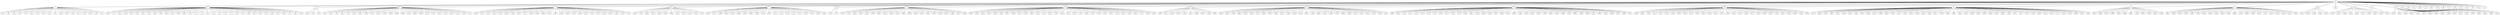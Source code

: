 
graph graphname {
    0 -- 1
0 -- 2
0 -- 3
0 -- 4
0 -- 5
0 -- 6
0 -- 7
0 -- 8
0 -- 9
0 -- 10
0 -- 11
0 -- 12
0 -- 13
0 -- 14
0 -- 15
0 -- 16
0 -- 17
0 -- 18
0 -- 19
0 -- 20
0 -- 21
0 -- 22
0 -- 23
0 -- 24
0 -- 25
0 -- 26
0 -- 27
0 -- 28
0 -- 29
0 -- 30
0 -- 31
0 -- 32
0 -- 33
0 -- 34
0 -- 35
0 -- 36
0 -- 37
1 -- 38
1 -- 39
1 -- 40
1 -- 41
1 -- 42
1 -- 43
1 -- 44
1 -- 45
1 -- 46
1 -- 47
1 -- 48
1 -- 49
1 -- 50
1 -- 51
1 -- 52
1 -- 53
1 -- 54
1 -- 55
2 -- 56
2 -- 57
2 -- 58
2 -- 59
2 -- 60
2 -- 61
2 -- 62
2 -- 63
2 -- 64
2 -- 65
2 -- 66
2 -- 67
2 -- 68
2 -- 69
2 -- 70
2 -- 71
2 -- 72
2 -- 73
2 -- 74
2 -- 75
2 -- 76
2 -- 77
2 -- 78
2 -- 79
2 -- 80
2 -- 81
2 -- 82
2 -- 83
2 -- 84
2 -- 85
2 -- 86
2 -- 87
2 -- 88
2 -- 89
3 -- 90
3 -- 91
3 -- 92
4 -- 93
4 -- 94
4 -- 95
4 -- 96
4 -- 97
4 -- 98
4 -- 99
4 -- 100
4 -- 101
4 -- 102
4 -- 103
4 -- 104
4 -- 105
4 -- 106
4 -- 107
4 -- 108
4 -- 109
4 -- 110
4 -- 111
4 -- 112
4 -- 113
4 -- 114
4 -- 115
4 -- 116
4 -- 117
5 -- 128
5 -- 130
5 -- 131
5 -- 132
5 -- 133
5 -- 134
5 -- 129
5 -- 136
5 -- 137
5 -- 138
5 -- 139
5 -- 140
5 -- 141
5 -- 142
5 -- 143
5 -- 135
5 -- 118
5 -- 119
5 -- 120
5 -- 121
5 -- 122
5 -- 123
5 -- 124
5 -- 125
5 -- 126
5 -- 127
6 -- 144
6 -- 145
6 -- 146
6 -- 147
6 -- 148
6 -- 149
6 -- 150
6 -- 151
6 -- 152
6 -- 153
6 -- 154
6 -- 155
7 -- 160
7 -- 162
7 -- 163
7 -- 164
7 -- 165
7 -- 166
7 -- 161
7 -- 168
7 -- 169
7 -- 170
7 -- 167
7 -- 172
7 -- 173
7 -- 174
7 -- 175
7 -- 171
7 -- 156
7 -- 157
7 -- 158
7 -- 159
8 -- 176
8 -- 177
9 -- 178
9 -- 179
9 -- 180
9 -- 181
9 -- 182
9 -- 183
9 -- 184
9 -- 185
9 -- 186
9 -- 187
9 -- 188
9 -- 189
9 -- 190
9 -- 191
9 -- 192
9 -- 193
9 -- 194
9 -- 195
9 -- 196
9 -- 197
9 -- 198
10 -- 199
10 -- 200
10 -- 201
10 -- 202
10 -- 203
10 -- 204
10 -- 205
10 -- 206
10 -- 207
10 -- 208
10 -- 209
10 -- 210
10 -- 211
10 -- 212
10 -- 213
10 -- 214
10 -- 215
10 -- 216
10 -- 217
10 -- 218
10 -- 219
10 -- 220
10 -- 221
10 -- 222
10 -- 223
10 -- 224
10 -- 225
10 -- 226
10 -- 227
10 -- 228
10 -- 229
11 -- 230
11 -- 231
11 -- 232
11 -- 233
11 -- 234
11 -- 235
11 -- 236
11 -- 237
11 -- 238
11 -- 239
12 -- 256
12 -- 258
12 -- 259
12 -- 260
12 -- 261
12 -- 262
12 -- 257
12 -- 264
12 -- 265
12 -- 266
12 -- 267
12 -- 263
12 -- 240
12 -- 241
12 -- 242
12 -- 243
12 -- 244
12 -- 245
12 -- 246
12 -- 247
12 -- 248
12 -- 249
12 -- 250
12 -- 251
12 -- 252
12 -- 253
12 -- 254
12 -- 255
13 -- 268
13 -- 269
13 -- 270
13 -- 271
13 -- 272
13 -- 273
13 -- 274
13 -- 275
13 -- 276
13 -- 277
13 -- 278
13 -- 279
13 -- 280
13 -- 281
13 -- 282
13 -- 283
13 -- 284
13 -- 285
13 -- 286
13 -- 287
13 -- 288
13 -- 289
13 -- 290
13 -- 291
13 -- 292
13 -- 293
13 -- 294
13 -- 295
13 -- 296
13 -- 297
13 -- 298
13 -- 299
13 -- 300
13 -- 301
13 -- 302
13 -- 303
13 -- 304
13 -- 305
13 -- 306
13 -- 307
14 -- 308
14 -- 309
14 -- 310
14 -- 311
14 -- 312
14 -- 313
14 -- 314
14 -- 315
14 -- 316
14 -- 317
14 -- 318
14 -- 319
14 -- 320
14 -- 321
14 -- 322
14 -- 323
14 -- 324
14 -- 325
14 -- 326
14 -- 327
14 -- 328
14 -- 329
14 -- 330
14 -- 331
14 -- 332
14 -- 333
14 -- 334
14 -- 335
14 -- 336
15 -- 337
15 -- 338
15 -- 339
15 -- 340
15 -- 341
15 -- 342
15 -- 343
15 -- 344
15 -- 345
15 -- 346
15 -- 347
15 -- 348
15 -- 349
15 -- 350
15 -- 351
15 -- 352
15 -- 353
15 -- 354
15 -- 355
15 -- 356
15 -- 357
15 -- 358
15 -- 359
15 -- 360
15 -- 361
15 -- 362
15 -- 363
15 -- 364
15 -- 365
15 -- 366
15 -- 367
15 -- 368
15 -- 369
15 -- 370
15 -- 371
15 -- 372
15 -- 373
15 -- 374
15 -- 375
15 -- 376
15 -- 377
15 -- 378
15 -- 379
15 -- 380
15 -- 381
15 -- 382
16 -- 384
16 -- 386
16 -- 387
16 -- 388
16 -- 389
16 -- 390
16 -- 385
16 -- 392
16 -- 393
16 -- 394
16 -- 391
16 -- 383
17 -- 395
17 -- 396
17 -- 397
17 -- 398
17 -- 399
17 -- 400
17 -- 401
17 -- 402
17 -- 403
17 -- 404
17 -- 405
17 -- 406
17 -- 407
17 -- 408
17 -- 409
17 -- 410
17 -- 411
17 -- 412
17 -- 413
17 -- 414
17 -- 415
17 -- 416
18 -- 417
18 -- 418
18 -- 419
18 -- 420
18 -- 421
20 -- 422
20 -- 423
20 -- 424
20 -- 425
20 -- 426
20 -- 427
20 -- 428
20 -- 429
20 -- 430
21 -- 431
22 -- 432
22 -- 433
22 -- 434
22 -- 435
22 -- 436
22 -- 437
22 -- 438
23 -- 448
23 -- 449
23 -- 439
23 -- 440
23 -- 441
23 -- 442
23 -- 443
23 -- 444
23 -- 445
23 -- 446
23 -- 447

}
